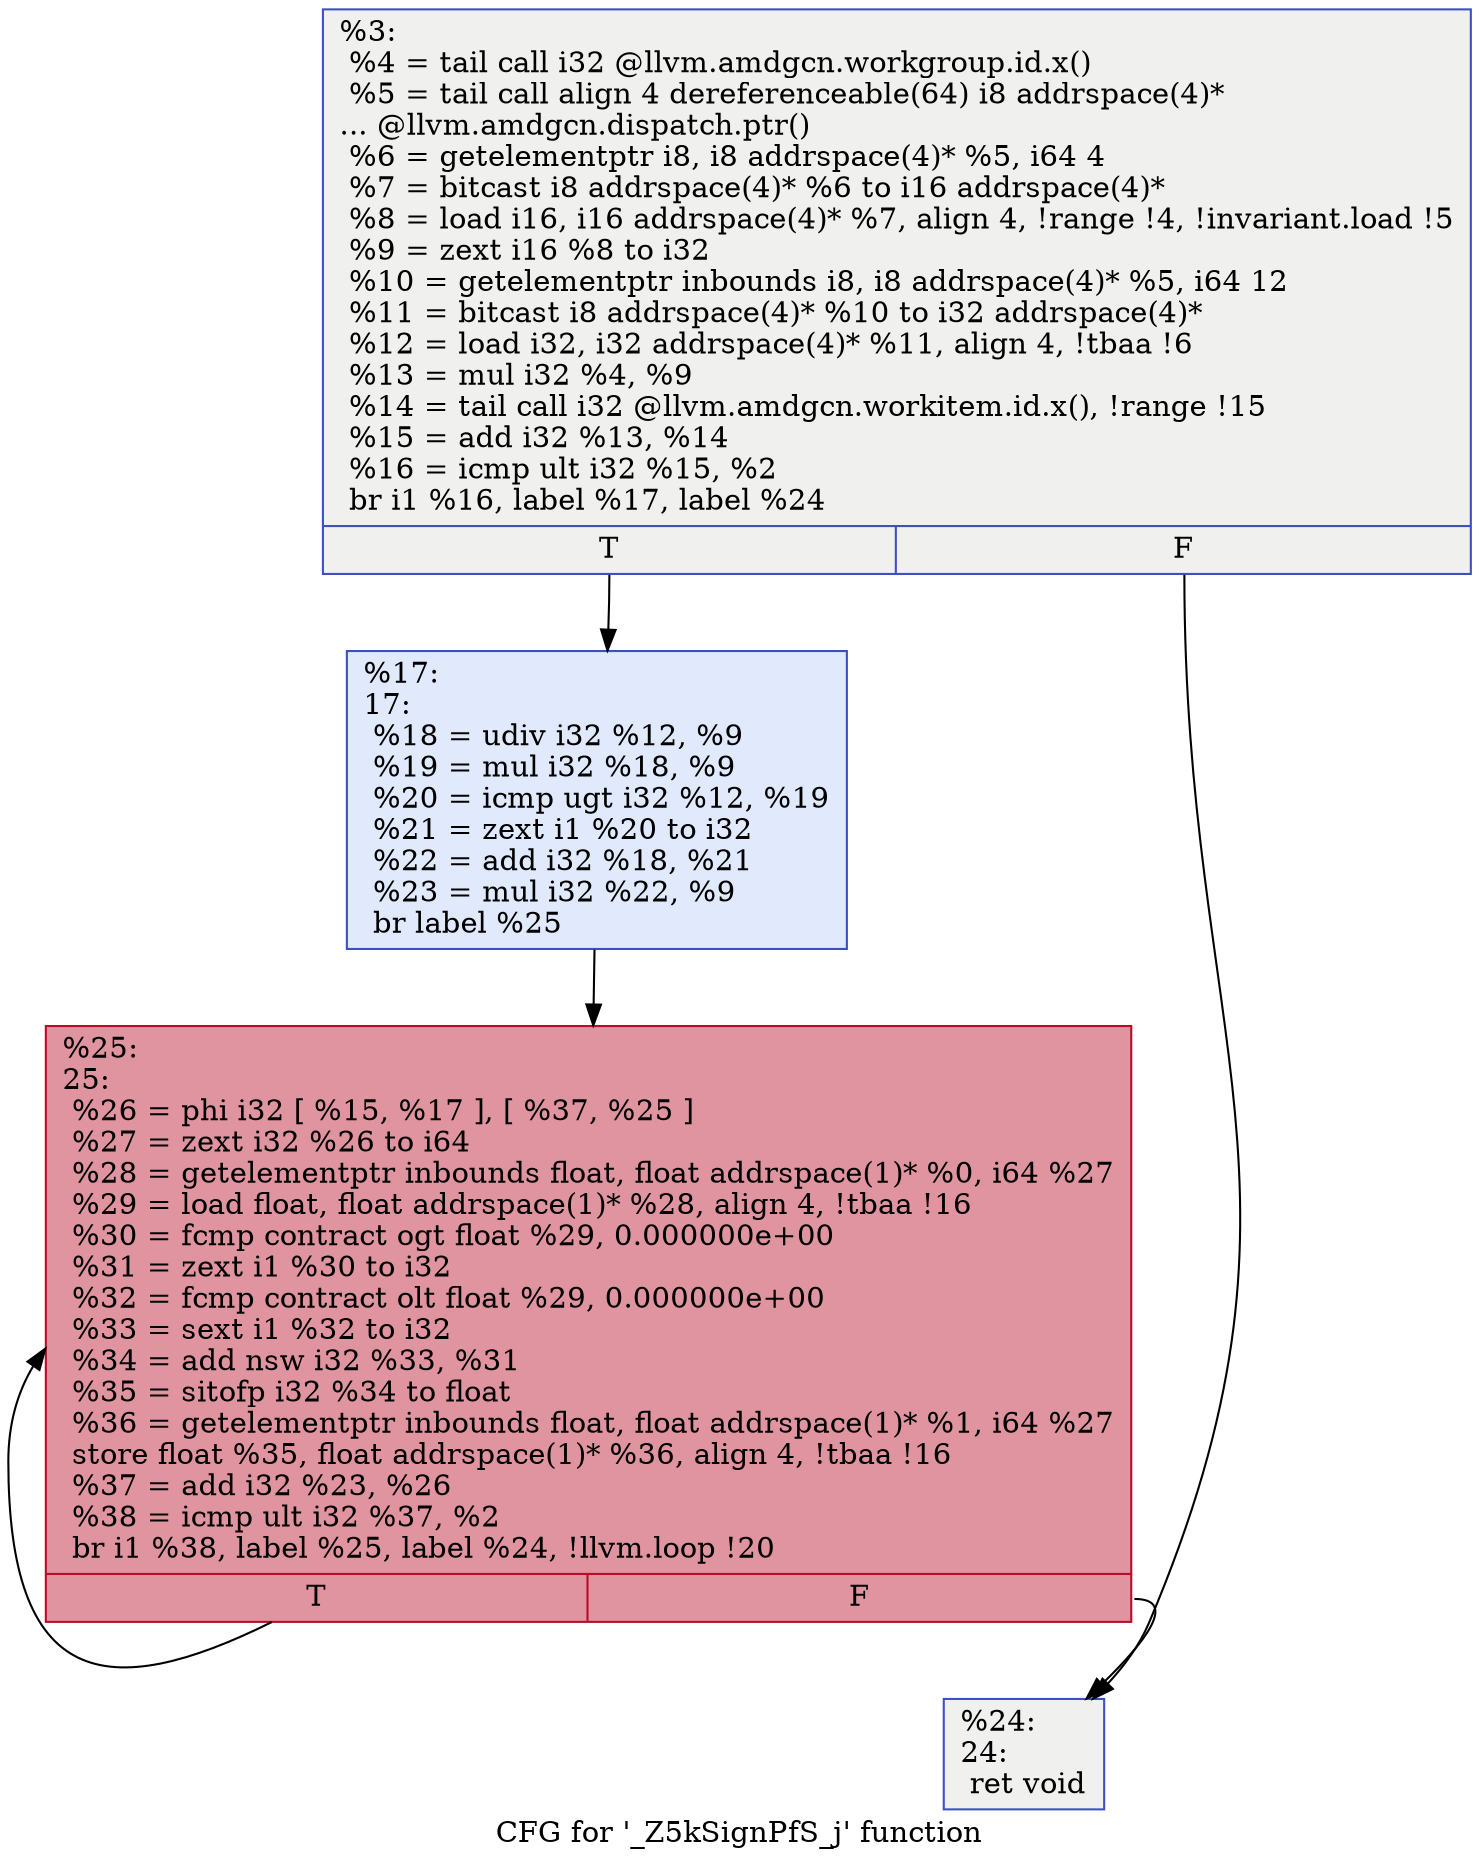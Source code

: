 digraph "CFG for '_Z5kSignPfS_j' function" {
	label="CFG for '_Z5kSignPfS_j' function";

	Node0x4d8d470 [shape=record,color="#3d50c3ff", style=filled, fillcolor="#dedcdb70",label="{%3:\l  %4 = tail call i32 @llvm.amdgcn.workgroup.id.x()\l  %5 = tail call align 4 dereferenceable(64) i8 addrspace(4)*\l... @llvm.amdgcn.dispatch.ptr()\l  %6 = getelementptr i8, i8 addrspace(4)* %5, i64 4\l  %7 = bitcast i8 addrspace(4)* %6 to i16 addrspace(4)*\l  %8 = load i16, i16 addrspace(4)* %7, align 4, !range !4, !invariant.load !5\l  %9 = zext i16 %8 to i32\l  %10 = getelementptr inbounds i8, i8 addrspace(4)* %5, i64 12\l  %11 = bitcast i8 addrspace(4)* %10 to i32 addrspace(4)*\l  %12 = load i32, i32 addrspace(4)* %11, align 4, !tbaa !6\l  %13 = mul i32 %4, %9\l  %14 = tail call i32 @llvm.amdgcn.workitem.id.x(), !range !15\l  %15 = add i32 %13, %14\l  %16 = icmp ult i32 %15, %2\l  br i1 %16, label %17, label %24\l|{<s0>T|<s1>F}}"];
	Node0x4d8d470:s0 -> Node0x4d8edd0;
	Node0x4d8d470:s1 -> Node0x4d8f780;
	Node0x4d8edd0 [shape=record,color="#3d50c3ff", style=filled, fillcolor="#b9d0f970",label="{%17:\l17:                                               \l  %18 = udiv i32 %12, %9\l  %19 = mul i32 %18, %9\l  %20 = icmp ugt i32 %12, %19\l  %21 = zext i1 %20 to i32\l  %22 = add i32 %18, %21\l  %23 = mul i32 %22, %9\l  br label %25\l}"];
	Node0x4d8edd0 -> Node0x4d8fc00;
	Node0x4d8f780 [shape=record,color="#3d50c3ff", style=filled, fillcolor="#dedcdb70",label="{%24:\l24:                                               \l  ret void\l}"];
	Node0x4d8fc00 [shape=record,color="#b70d28ff", style=filled, fillcolor="#b70d2870",label="{%25:\l25:                                               \l  %26 = phi i32 [ %15, %17 ], [ %37, %25 ]\l  %27 = zext i32 %26 to i64\l  %28 = getelementptr inbounds float, float addrspace(1)* %0, i64 %27\l  %29 = load float, float addrspace(1)* %28, align 4, !tbaa !16\l  %30 = fcmp contract ogt float %29, 0.000000e+00\l  %31 = zext i1 %30 to i32\l  %32 = fcmp contract olt float %29, 0.000000e+00\l  %33 = sext i1 %32 to i32\l  %34 = add nsw i32 %33, %31\l  %35 = sitofp i32 %34 to float\l  %36 = getelementptr inbounds float, float addrspace(1)* %1, i64 %27\l  store float %35, float addrspace(1)* %36, align 4, !tbaa !16\l  %37 = add i32 %23, %26\l  %38 = icmp ult i32 %37, %2\l  br i1 %38, label %25, label %24, !llvm.loop !20\l|{<s0>T|<s1>F}}"];
	Node0x4d8fc00:s0 -> Node0x4d8fc00;
	Node0x4d8fc00:s1 -> Node0x4d8f780;
}
